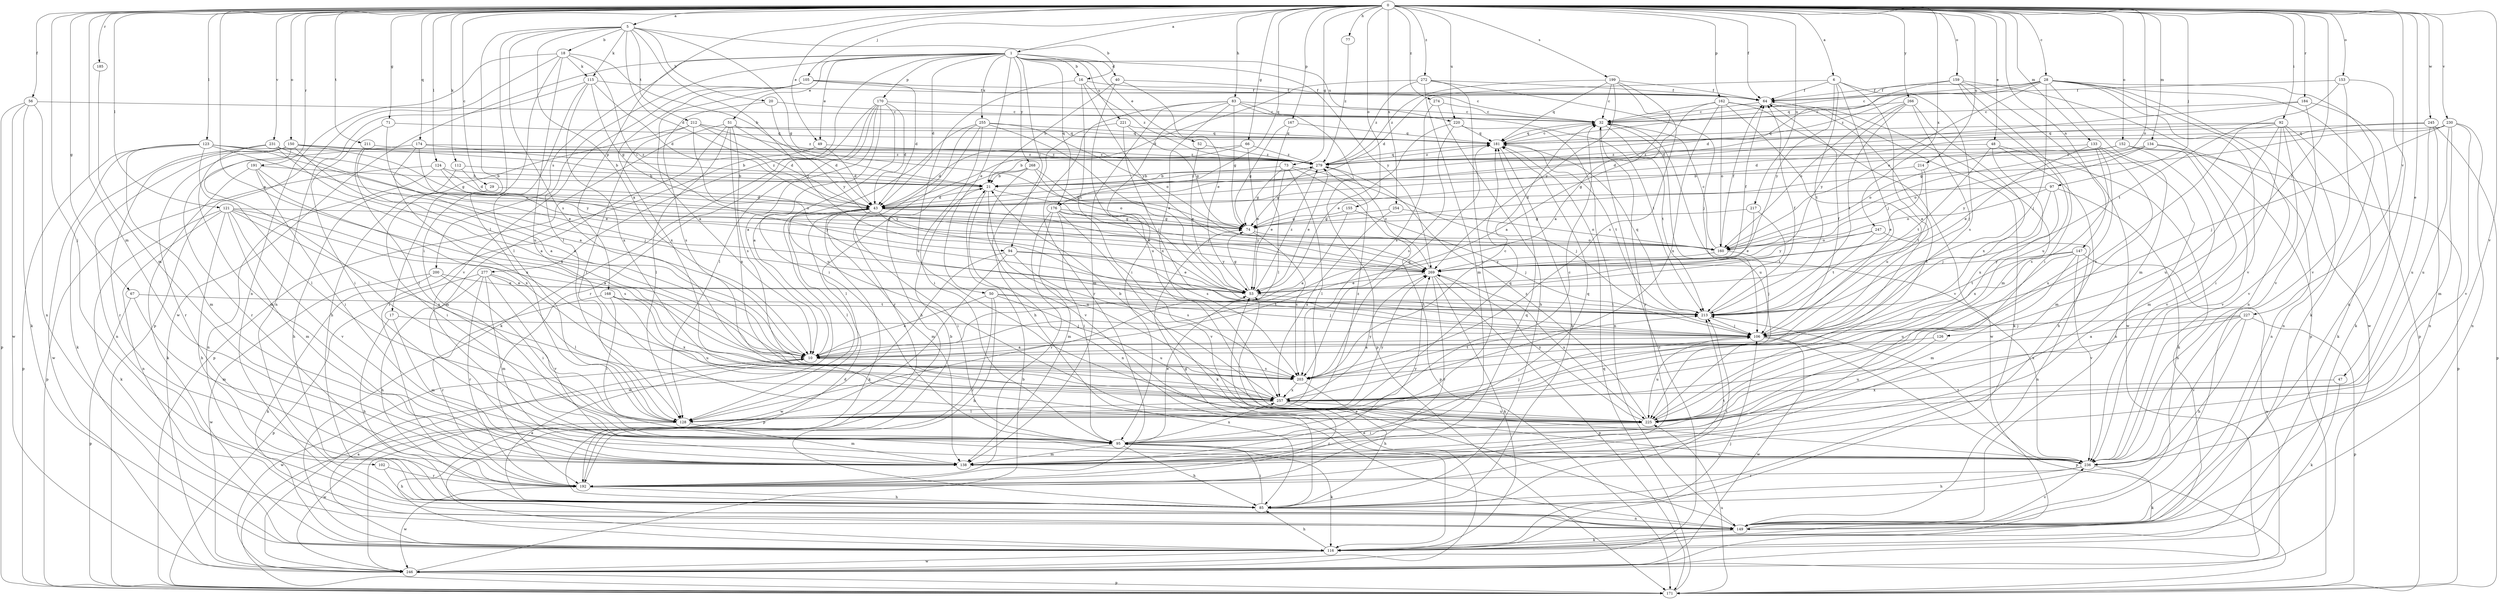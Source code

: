 strict digraph  {
0;
1;
5;
6;
10;
16;
17;
18;
20;
21;
28;
29;
32;
40;
43;
47;
48;
49;
50;
51;
52;
53;
56;
64;
66;
67;
71;
73;
74;
77;
83;
85;
92;
94;
95;
97;
102;
105;
106;
112;
115;
116;
121;
123;
124;
126;
128;
133;
134;
138;
147;
149;
150;
152;
153;
155;
159;
160;
162;
167;
168;
170;
171;
174;
176;
181;
184;
185;
191;
192;
199;
200;
203;
211;
212;
213;
214;
217;
220;
221;
225;
227;
230;
231;
236;
245;
246;
247;
254;
255;
257;
266;
268;
269;
272;
274;
277;
279;
0 -> 1  [label=a];
0 -> 5  [label=a];
0 -> 6  [label=a];
0 -> 10  [label=a];
0 -> 28  [label=c];
0 -> 29  [label=c];
0 -> 47  [label=e];
0 -> 48  [label=e];
0 -> 49  [label=e];
0 -> 56  [label=f];
0 -> 64  [label=f];
0 -> 66  [label=g];
0 -> 67  [label=g];
0 -> 71  [label=g];
0 -> 73  [label=g];
0 -> 77  [label=h];
0 -> 83  [label=h];
0 -> 92  [label=i];
0 -> 97  [label=j];
0 -> 102  [label=j];
0 -> 105  [label=j];
0 -> 112  [label=k];
0 -> 121  [label=l];
0 -> 123  [label=l];
0 -> 124  [label=l];
0 -> 126  [label=l];
0 -> 133  [label=m];
0 -> 134  [label=m];
0 -> 138  [label=m];
0 -> 147  [label=n];
0 -> 150  [label=o];
0 -> 152  [label=o];
0 -> 153  [label=o];
0 -> 155  [label=o];
0 -> 159  [label=o];
0 -> 160  [label=o];
0 -> 162  [label=p];
0 -> 167  [label=p];
0 -> 168  [label=p];
0 -> 174  [label=q];
0 -> 176  [label=q];
0 -> 184  [label=r];
0 -> 185  [label=r];
0 -> 191  [label=r];
0 -> 199  [label=s];
0 -> 211  [label=t];
0 -> 214  [label=u];
0 -> 217  [label=u];
0 -> 220  [label=u];
0 -> 227  [label=v];
0 -> 230  [label=v];
0 -> 231  [label=v];
0 -> 236  [label=v];
0 -> 245  [label=w];
0 -> 247  [label=x];
0 -> 254  [label=x];
0 -> 266  [label=y];
0 -> 272  [label=z];
0 -> 274  [label=z];
1 -> 16  [label=b];
1 -> 40  [label=d];
1 -> 43  [label=d];
1 -> 49  [label=e];
1 -> 50  [label=e];
1 -> 51  [label=e];
1 -> 52  [label=e];
1 -> 94  [label=i];
1 -> 128  [label=l];
1 -> 170  [label=p];
1 -> 176  [label=q];
1 -> 200  [label=s];
1 -> 220  [label=u];
1 -> 221  [label=u];
1 -> 246  [label=w];
1 -> 255  [label=x];
1 -> 268  [label=y];
1 -> 269  [label=y];
1 -> 277  [label=z];
5 -> 10  [label=a];
5 -> 16  [label=b];
5 -> 17  [label=b];
5 -> 18  [label=b];
5 -> 20  [label=b];
5 -> 43  [label=d];
5 -> 74  [label=g];
5 -> 115  [label=k];
5 -> 128  [label=l];
5 -> 203  [label=s];
5 -> 212  [label=t];
5 -> 213  [label=t];
6 -> 10  [label=a];
6 -> 43  [label=d];
6 -> 64  [label=f];
6 -> 106  [label=j];
6 -> 203  [label=s];
6 -> 213  [label=t];
6 -> 269  [label=y];
10 -> 203  [label=s];
10 -> 246  [label=w];
16 -> 64  [label=f];
16 -> 213  [label=t];
16 -> 225  [label=u];
16 -> 269  [label=y];
16 -> 279  [label=z];
17 -> 85  [label=h];
17 -> 106  [label=j];
17 -> 138  [label=m];
18 -> 21  [label=b];
18 -> 94  [label=i];
18 -> 95  [label=i];
18 -> 115  [label=k];
18 -> 149  [label=n];
18 -> 171  [label=p];
18 -> 225  [label=u];
20 -> 32  [label=c];
20 -> 203  [label=s];
20 -> 269  [label=y];
21 -> 43  [label=d];
21 -> 53  [label=e];
21 -> 149  [label=n];
21 -> 225  [label=u];
21 -> 279  [label=z];
28 -> 32  [label=c];
28 -> 64  [label=f];
28 -> 106  [label=j];
28 -> 116  [label=k];
28 -> 138  [label=m];
28 -> 149  [label=n];
28 -> 160  [label=o];
28 -> 171  [label=p];
28 -> 181  [label=q];
28 -> 236  [label=v];
28 -> 246  [label=w];
28 -> 279  [label=z];
29 -> 43  [label=d];
29 -> 95  [label=i];
32 -> 181  [label=q];
32 -> 192  [label=r];
32 -> 213  [label=t];
32 -> 225  [label=u];
32 -> 236  [label=v];
40 -> 21  [label=b];
40 -> 53  [label=e];
40 -> 64  [label=f];
40 -> 225  [label=u];
43 -> 74  [label=g];
43 -> 95  [label=i];
43 -> 116  [label=k];
43 -> 128  [label=l];
43 -> 138  [label=m];
43 -> 203  [label=s];
43 -> 246  [label=w];
43 -> 269  [label=y];
47 -> 116  [label=k];
47 -> 257  [label=x];
48 -> 85  [label=h];
48 -> 116  [label=k];
48 -> 213  [label=t];
48 -> 257  [label=x];
48 -> 279  [label=z];
49 -> 43  [label=d];
49 -> 138  [label=m];
49 -> 279  [label=z];
50 -> 10  [label=a];
50 -> 85  [label=h];
50 -> 106  [label=j];
50 -> 192  [label=r];
50 -> 213  [label=t];
50 -> 225  [label=u];
51 -> 43  [label=d];
51 -> 128  [label=l];
51 -> 171  [label=p];
51 -> 181  [label=q];
51 -> 192  [label=r];
51 -> 203  [label=s];
51 -> 257  [label=x];
52 -> 53  [label=e];
52 -> 279  [label=z];
53 -> 74  [label=g];
53 -> 213  [label=t];
53 -> 279  [label=z];
56 -> 32  [label=c];
56 -> 116  [label=k];
56 -> 149  [label=n];
56 -> 171  [label=p];
56 -> 246  [label=w];
64 -> 32  [label=c];
64 -> 138  [label=m];
66 -> 21  [label=b];
66 -> 43  [label=d];
66 -> 53  [label=e];
66 -> 279  [label=z];
67 -> 138  [label=m];
67 -> 171  [label=p];
67 -> 213  [label=t];
71 -> 10  [label=a];
71 -> 95  [label=i];
71 -> 181  [label=q];
73 -> 21  [label=b];
73 -> 53  [label=e];
73 -> 74  [label=g];
73 -> 106  [label=j];
73 -> 128  [label=l];
73 -> 171  [label=p];
74 -> 160  [label=o];
74 -> 203  [label=s];
77 -> 279  [label=z];
83 -> 32  [label=c];
83 -> 74  [label=g];
83 -> 95  [label=i];
83 -> 138  [label=m];
83 -> 171  [label=p];
83 -> 192  [label=r];
83 -> 213  [label=t];
83 -> 257  [label=x];
85 -> 10  [label=a];
85 -> 74  [label=g];
85 -> 95  [label=i];
85 -> 149  [label=n];
85 -> 213  [label=t];
92 -> 43  [label=d];
92 -> 95  [label=i];
92 -> 116  [label=k];
92 -> 149  [label=n];
92 -> 181  [label=q];
92 -> 225  [label=u];
92 -> 236  [label=v];
92 -> 257  [label=x];
94 -> 53  [label=e];
94 -> 171  [label=p];
94 -> 203  [label=s];
94 -> 246  [label=w];
94 -> 269  [label=y];
95 -> 53  [label=e];
95 -> 85  [label=h];
95 -> 116  [label=k];
95 -> 138  [label=m];
95 -> 181  [label=q];
95 -> 236  [label=v];
95 -> 257  [label=x];
97 -> 43  [label=d];
97 -> 106  [label=j];
97 -> 149  [label=n];
97 -> 160  [label=o];
97 -> 257  [label=x];
102 -> 85  [label=h];
102 -> 192  [label=r];
105 -> 10  [label=a];
105 -> 32  [label=c];
105 -> 43  [label=d];
105 -> 64  [label=f];
105 -> 236  [label=v];
105 -> 257  [label=x];
106 -> 10  [label=a];
106 -> 64  [label=f];
106 -> 171  [label=p];
106 -> 225  [label=u];
106 -> 246  [label=w];
112 -> 21  [label=b];
112 -> 85  [label=h];
112 -> 160  [label=o];
115 -> 43  [label=d];
115 -> 64  [label=f];
115 -> 74  [label=g];
115 -> 128  [label=l];
115 -> 149  [label=n];
115 -> 257  [label=x];
116 -> 10  [label=a];
116 -> 43  [label=d];
116 -> 85  [label=h];
116 -> 106  [label=j];
116 -> 246  [label=w];
121 -> 10  [label=a];
121 -> 74  [label=g];
121 -> 85  [label=h];
121 -> 116  [label=k];
121 -> 138  [label=m];
121 -> 149  [label=n];
121 -> 203  [label=s];
121 -> 236  [label=v];
121 -> 257  [label=x];
123 -> 106  [label=j];
123 -> 128  [label=l];
123 -> 138  [label=m];
123 -> 160  [label=o];
123 -> 171  [label=p];
123 -> 246  [label=w];
123 -> 269  [label=y];
123 -> 279  [label=z];
124 -> 21  [label=b];
124 -> 43  [label=d];
124 -> 149  [label=n];
124 -> 171  [label=p];
124 -> 269  [label=y];
126 -> 10  [label=a];
126 -> 225  [label=u];
128 -> 32  [label=c];
128 -> 106  [label=j];
128 -> 138  [label=m];
128 -> 181  [label=q];
128 -> 246  [label=w];
128 -> 269  [label=y];
128 -> 279  [label=z];
133 -> 53  [label=e];
133 -> 138  [label=m];
133 -> 149  [label=n];
133 -> 203  [label=s];
133 -> 225  [label=u];
133 -> 279  [label=z];
134 -> 149  [label=n];
134 -> 160  [label=o];
134 -> 236  [label=v];
134 -> 269  [label=y];
134 -> 279  [label=z];
138 -> 269  [label=y];
147 -> 138  [label=m];
147 -> 213  [label=t];
147 -> 225  [label=u];
147 -> 236  [label=v];
147 -> 246  [label=w];
147 -> 269  [label=y];
149 -> 53  [label=e];
149 -> 116  [label=k];
149 -> 236  [label=v];
150 -> 10  [label=a];
150 -> 21  [label=b];
150 -> 74  [label=g];
150 -> 116  [label=k];
150 -> 128  [label=l];
150 -> 149  [label=n];
150 -> 192  [label=r];
150 -> 279  [label=z];
152 -> 74  [label=g];
152 -> 138  [label=m];
152 -> 160  [label=o];
152 -> 171  [label=p];
152 -> 236  [label=v];
152 -> 279  [label=z];
153 -> 64  [label=f];
153 -> 149  [label=n];
153 -> 213  [label=t];
153 -> 236  [label=v];
155 -> 10  [label=a];
155 -> 74  [label=g];
155 -> 106  [label=j];
159 -> 43  [label=d];
159 -> 64  [label=f];
159 -> 95  [label=i];
159 -> 171  [label=p];
159 -> 225  [label=u];
159 -> 246  [label=w];
160 -> 32  [label=c];
160 -> 64  [label=f];
160 -> 106  [label=j];
160 -> 269  [label=y];
162 -> 10  [label=a];
162 -> 32  [label=c];
162 -> 116  [label=k];
162 -> 160  [label=o];
162 -> 225  [label=u];
162 -> 246  [label=w];
162 -> 257  [label=x];
167 -> 74  [label=g];
167 -> 128  [label=l];
167 -> 181  [label=q];
168 -> 95  [label=i];
168 -> 192  [label=r];
168 -> 213  [label=t];
168 -> 225  [label=u];
168 -> 257  [label=x];
170 -> 10  [label=a];
170 -> 32  [label=c];
170 -> 43  [label=d];
170 -> 95  [label=i];
170 -> 116  [label=k];
170 -> 128  [label=l];
170 -> 192  [label=r];
170 -> 225  [label=u];
171 -> 181  [label=q];
171 -> 225  [label=u];
174 -> 21  [label=b];
174 -> 53  [label=e];
174 -> 192  [label=r];
174 -> 257  [label=x];
174 -> 279  [label=z];
176 -> 74  [label=g];
176 -> 95  [label=i];
176 -> 116  [label=k];
176 -> 138  [label=m];
176 -> 192  [label=r];
176 -> 236  [label=v];
176 -> 269  [label=y];
181 -> 32  [label=c];
181 -> 85  [label=h];
181 -> 213  [label=t];
181 -> 279  [label=z];
184 -> 32  [label=c];
184 -> 43  [label=d];
184 -> 116  [label=k];
184 -> 236  [label=v];
185 -> 138  [label=m];
191 -> 10  [label=a];
191 -> 21  [label=b];
191 -> 95  [label=i];
191 -> 116  [label=k];
191 -> 257  [label=x];
192 -> 21  [label=b];
192 -> 85  [label=h];
192 -> 181  [label=q];
192 -> 213  [label=t];
192 -> 246  [label=w];
199 -> 10  [label=a];
199 -> 32  [label=c];
199 -> 64  [label=f];
199 -> 181  [label=q];
199 -> 203  [label=s];
199 -> 269  [label=y];
199 -> 279  [label=z];
200 -> 53  [label=e];
200 -> 95  [label=i];
200 -> 116  [label=k];
200 -> 246  [label=w];
203 -> 32  [label=c];
203 -> 85  [label=h];
203 -> 181  [label=q];
203 -> 213  [label=t];
203 -> 257  [label=x];
211 -> 10  [label=a];
211 -> 128  [label=l];
211 -> 279  [label=z];
212 -> 43  [label=d];
212 -> 85  [label=h];
212 -> 106  [label=j];
212 -> 128  [label=l];
212 -> 181  [label=q];
212 -> 279  [label=z];
213 -> 64  [label=f];
213 -> 106  [label=j];
213 -> 181  [label=q];
214 -> 21  [label=b];
214 -> 53  [label=e];
214 -> 213  [label=t];
217 -> 53  [label=e];
217 -> 74  [label=g];
217 -> 213  [label=t];
220 -> 53  [label=e];
220 -> 149  [label=n];
220 -> 181  [label=q];
220 -> 203  [label=s];
221 -> 74  [label=g];
221 -> 85  [label=h];
221 -> 106  [label=j];
221 -> 181  [label=q];
225 -> 64  [label=f];
225 -> 95  [label=i];
225 -> 269  [label=y];
225 -> 279  [label=z];
227 -> 10  [label=a];
227 -> 85  [label=h];
227 -> 106  [label=j];
227 -> 171  [label=p];
227 -> 236  [label=v];
227 -> 257  [label=x];
230 -> 74  [label=g];
230 -> 106  [label=j];
230 -> 138  [label=m];
230 -> 149  [label=n];
230 -> 181  [label=q];
230 -> 225  [label=u];
230 -> 236  [label=v];
231 -> 10  [label=a];
231 -> 53  [label=e];
231 -> 138  [label=m];
231 -> 192  [label=r];
231 -> 279  [label=z];
236 -> 85  [label=h];
236 -> 116  [label=k];
236 -> 192  [label=r];
236 -> 213  [label=t];
245 -> 43  [label=d];
245 -> 149  [label=n];
245 -> 171  [label=p];
245 -> 181  [label=q];
245 -> 225  [label=u];
246 -> 21  [label=b];
246 -> 32  [label=c];
246 -> 53  [label=e];
246 -> 171  [label=p];
247 -> 149  [label=n];
247 -> 160  [label=o];
247 -> 213  [label=t];
247 -> 269  [label=y];
254 -> 74  [label=g];
254 -> 160  [label=o];
254 -> 257  [label=x];
255 -> 10  [label=a];
255 -> 53  [label=e];
255 -> 85  [label=h];
255 -> 95  [label=i];
255 -> 160  [label=o];
255 -> 181  [label=q];
255 -> 192  [label=r];
257 -> 21  [label=b];
257 -> 128  [label=l];
257 -> 192  [label=r];
257 -> 225  [label=u];
257 -> 269  [label=y];
266 -> 32  [label=c];
266 -> 106  [label=j];
266 -> 160  [label=o];
266 -> 213  [label=t];
266 -> 257  [label=x];
266 -> 269  [label=y];
268 -> 21  [label=b];
268 -> 74  [label=g];
268 -> 128  [label=l];
268 -> 160  [label=o];
268 -> 236  [label=v];
269 -> 53  [label=e];
269 -> 64  [label=f];
269 -> 116  [label=k];
269 -> 171  [label=p];
269 -> 192  [label=r];
269 -> 225  [label=u];
269 -> 279  [label=z];
272 -> 43  [label=d];
272 -> 64  [label=f];
272 -> 95  [label=i];
272 -> 106  [label=j];
272 -> 138  [label=m];
272 -> 279  [label=z];
274 -> 32  [label=c];
274 -> 85  [label=h];
274 -> 203  [label=s];
277 -> 53  [label=e];
277 -> 85  [label=h];
277 -> 128  [label=l];
277 -> 138  [label=m];
277 -> 171  [label=p];
277 -> 192  [label=r];
277 -> 236  [label=v];
279 -> 21  [label=b];
279 -> 53  [label=e];
279 -> 74  [label=g];
279 -> 181  [label=q];
}
